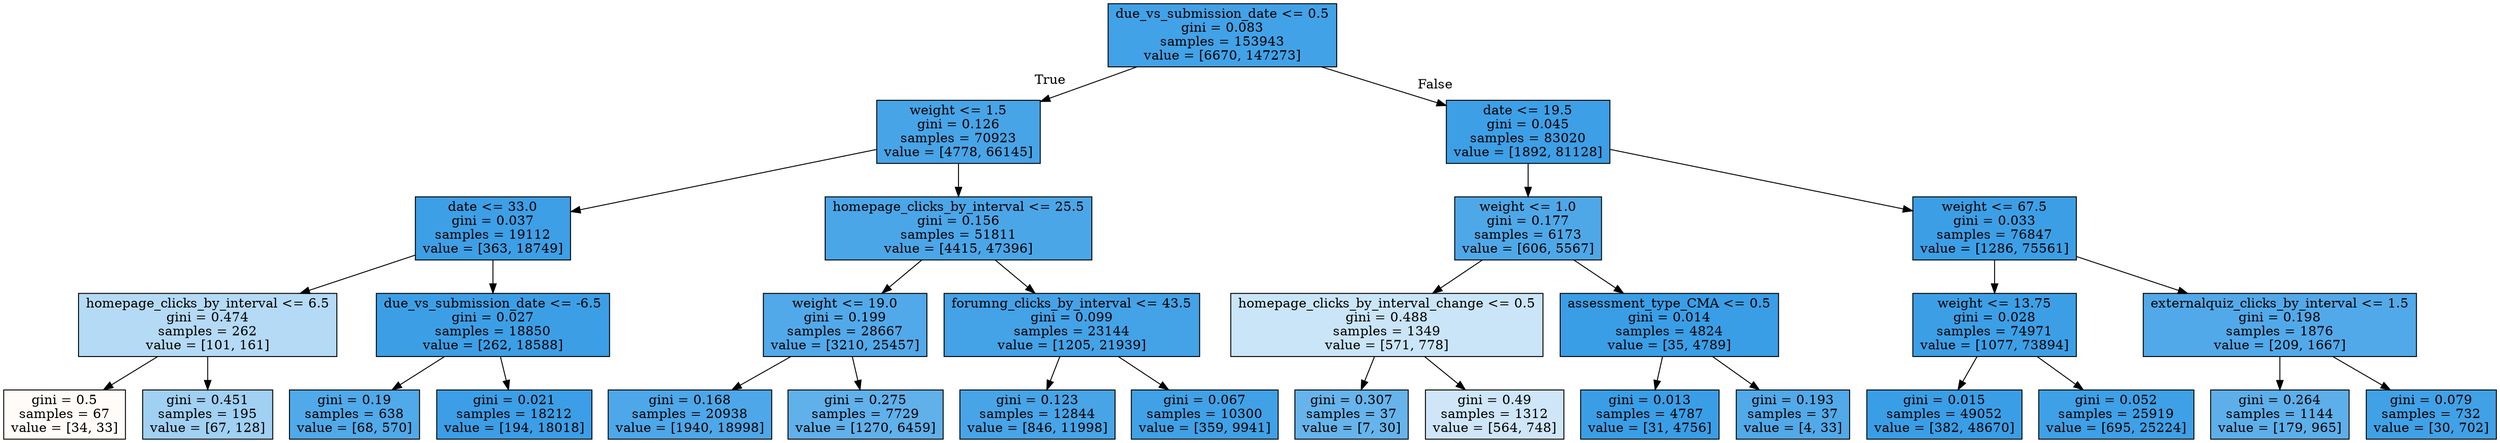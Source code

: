 digraph Tree {
node [shape=box, style="filled", color="black"] ;
0 [label="due_vs_submission_date <= 0.5\ngini = 0.083\nsamples = 153943\nvalue = [6670, 147273]", fillcolor="#399de5f3"] ;
1 [label="weight <= 1.5\ngini = 0.126\nsamples = 70923\nvalue = [4778, 66145]", fillcolor="#399de5ed"] ;
0 -> 1 [labeldistance=2.5, labelangle=45, headlabel="True"] ;
2 [label="date <= 33.0\ngini = 0.037\nsamples = 19112\nvalue = [363, 18749]", fillcolor="#399de5fa"] ;
1 -> 2 ;
3 [label="homepage_clicks_by_interval <= 6.5\ngini = 0.474\nsamples = 262\nvalue = [101, 161]", fillcolor="#399de55f"] ;
2 -> 3 ;
4 [label="gini = 0.5\nsamples = 67\nvalue = [34, 33]", fillcolor="#e5813908"] ;
3 -> 4 ;
5 [label="gini = 0.451\nsamples = 195\nvalue = [67, 128]", fillcolor="#399de57a"] ;
3 -> 5 ;
6 [label="due_vs_submission_date <= -6.5\ngini = 0.027\nsamples = 18850\nvalue = [262, 18588]", fillcolor="#399de5fb"] ;
2 -> 6 ;
7 [label="gini = 0.19\nsamples = 638\nvalue = [68, 570]", fillcolor="#399de5e1"] ;
6 -> 7 ;
8 [label="gini = 0.021\nsamples = 18212\nvalue = [194, 18018]", fillcolor="#399de5fc"] ;
6 -> 8 ;
9 [label="homepage_clicks_by_interval <= 25.5\ngini = 0.156\nsamples = 51811\nvalue = [4415, 47396]", fillcolor="#399de5e7"] ;
1 -> 9 ;
10 [label="weight <= 19.0\ngini = 0.199\nsamples = 28667\nvalue = [3210, 25457]", fillcolor="#399de5df"] ;
9 -> 10 ;
11 [label="gini = 0.168\nsamples = 20938\nvalue = [1940, 18998]", fillcolor="#399de5e5"] ;
10 -> 11 ;
12 [label="gini = 0.275\nsamples = 7729\nvalue = [1270, 6459]", fillcolor="#399de5cd"] ;
10 -> 12 ;
13 [label="forumng_clicks_by_interval <= 43.5\ngini = 0.099\nsamples = 23144\nvalue = [1205, 21939]", fillcolor="#399de5f1"] ;
9 -> 13 ;
14 [label="gini = 0.123\nsamples = 12844\nvalue = [846, 11998]", fillcolor="#399de5ed"] ;
13 -> 14 ;
15 [label="gini = 0.067\nsamples = 10300\nvalue = [359, 9941]", fillcolor="#399de5f6"] ;
13 -> 15 ;
16 [label="date <= 19.5\ngini = 0.045\nsamples = 83020\nvalue = [1892, 81128]", fillcolor="#399de5f9"] ;
0 -> 16 [labeldistance=2.5, labelangle=-45, headlabel="False"] ;
17 [label="weight <= 1.0\ngini = 0.177\nsamples = 6173\nvalue = [606, 5567]", fillcolor="#399de5e3"] ;
16 -> 17 ;
18 [label="homepage_clicks_by_interval_change <= 0.5\ngini = 0.488\nsamples = 1349\nvalue = [571, 778]", fillcolor="#399de544"] ;
17 -> 18 ;
19 [label="gini = 0.307\nsamples = 37\nvalue = [7, 30]", fillcolor="#399de5c4"] ;
18 -> 19 ;
20 [label="gini = 0.49\nsamples = 1312\nvalue = [564, 748]", fillcolor="#399de53f"] ;
18 -> 20 ;
21 [label="assessment_type_CMA <= 0.5\ngini = 0.014\nsamples = 4824\nvalue = [35, 4789]", fillcolor="#399de5fd"] ;
17 -> 21 ;
22 [label="gini = 0.013\nsamples = 4787\nvalue = [31, 4756]", fillcolor="#399de5fd"] ;
21 -> 22 ;
23 [label="gini = 0.193\nsamples = 37\nvalue = [4, 33]", fillcolor="#399de5e0"] ;
21 -> 23 ;
24 [label="weight <= 67.5\ngini = 0.033\nsamples = 76847\nvalue = [1286, 75561]", fillcolor="#399de5fb"] ;
16 -> 24 ;
25 [label="weight <= 13.75\ngini = 0.028\nsamples = 74971\nvalue = [1077, 73894]", fillcolor="#399de5fb"] ;
24 -> 25 ;
26 [label="gini = 0.015\nsamples = 49052\nvalue = [382, 48670]", fillcolor="#399de5fd"] ;
25 -> 26 ;
27 [label="gini = 0.052\nsamples = 25919\nvalue = [695, 25224]", fillcolor="#399de5f8"] ;
25 -> 27 ;
28 [label="externalquiz_clicks_by_interval <= 1.5\ngini = 0.198\nsamples = 1876\nvalue = [209, 1667]", fillcolor="#399de5df"] ;
24 -> 28 ;
29 [label="gini = 0.264\nsamples = 1144\nvalue = [179, 965]", fillcolor="#399de5d0"] ;
28 -> 29 ;
30 [label="gini = 0.079\nsamples = 732\nvalue = [30, 702]", fillcolor="#399de5f4"] ;
28 -> 30 ;
}